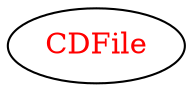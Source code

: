 digraph dependencyGraph {
 concentrate=true;
 ranksep="2.0";
 rankdir="LR"; 
 splines="ortho";
"CDFile" [fontcolor="red"];
}